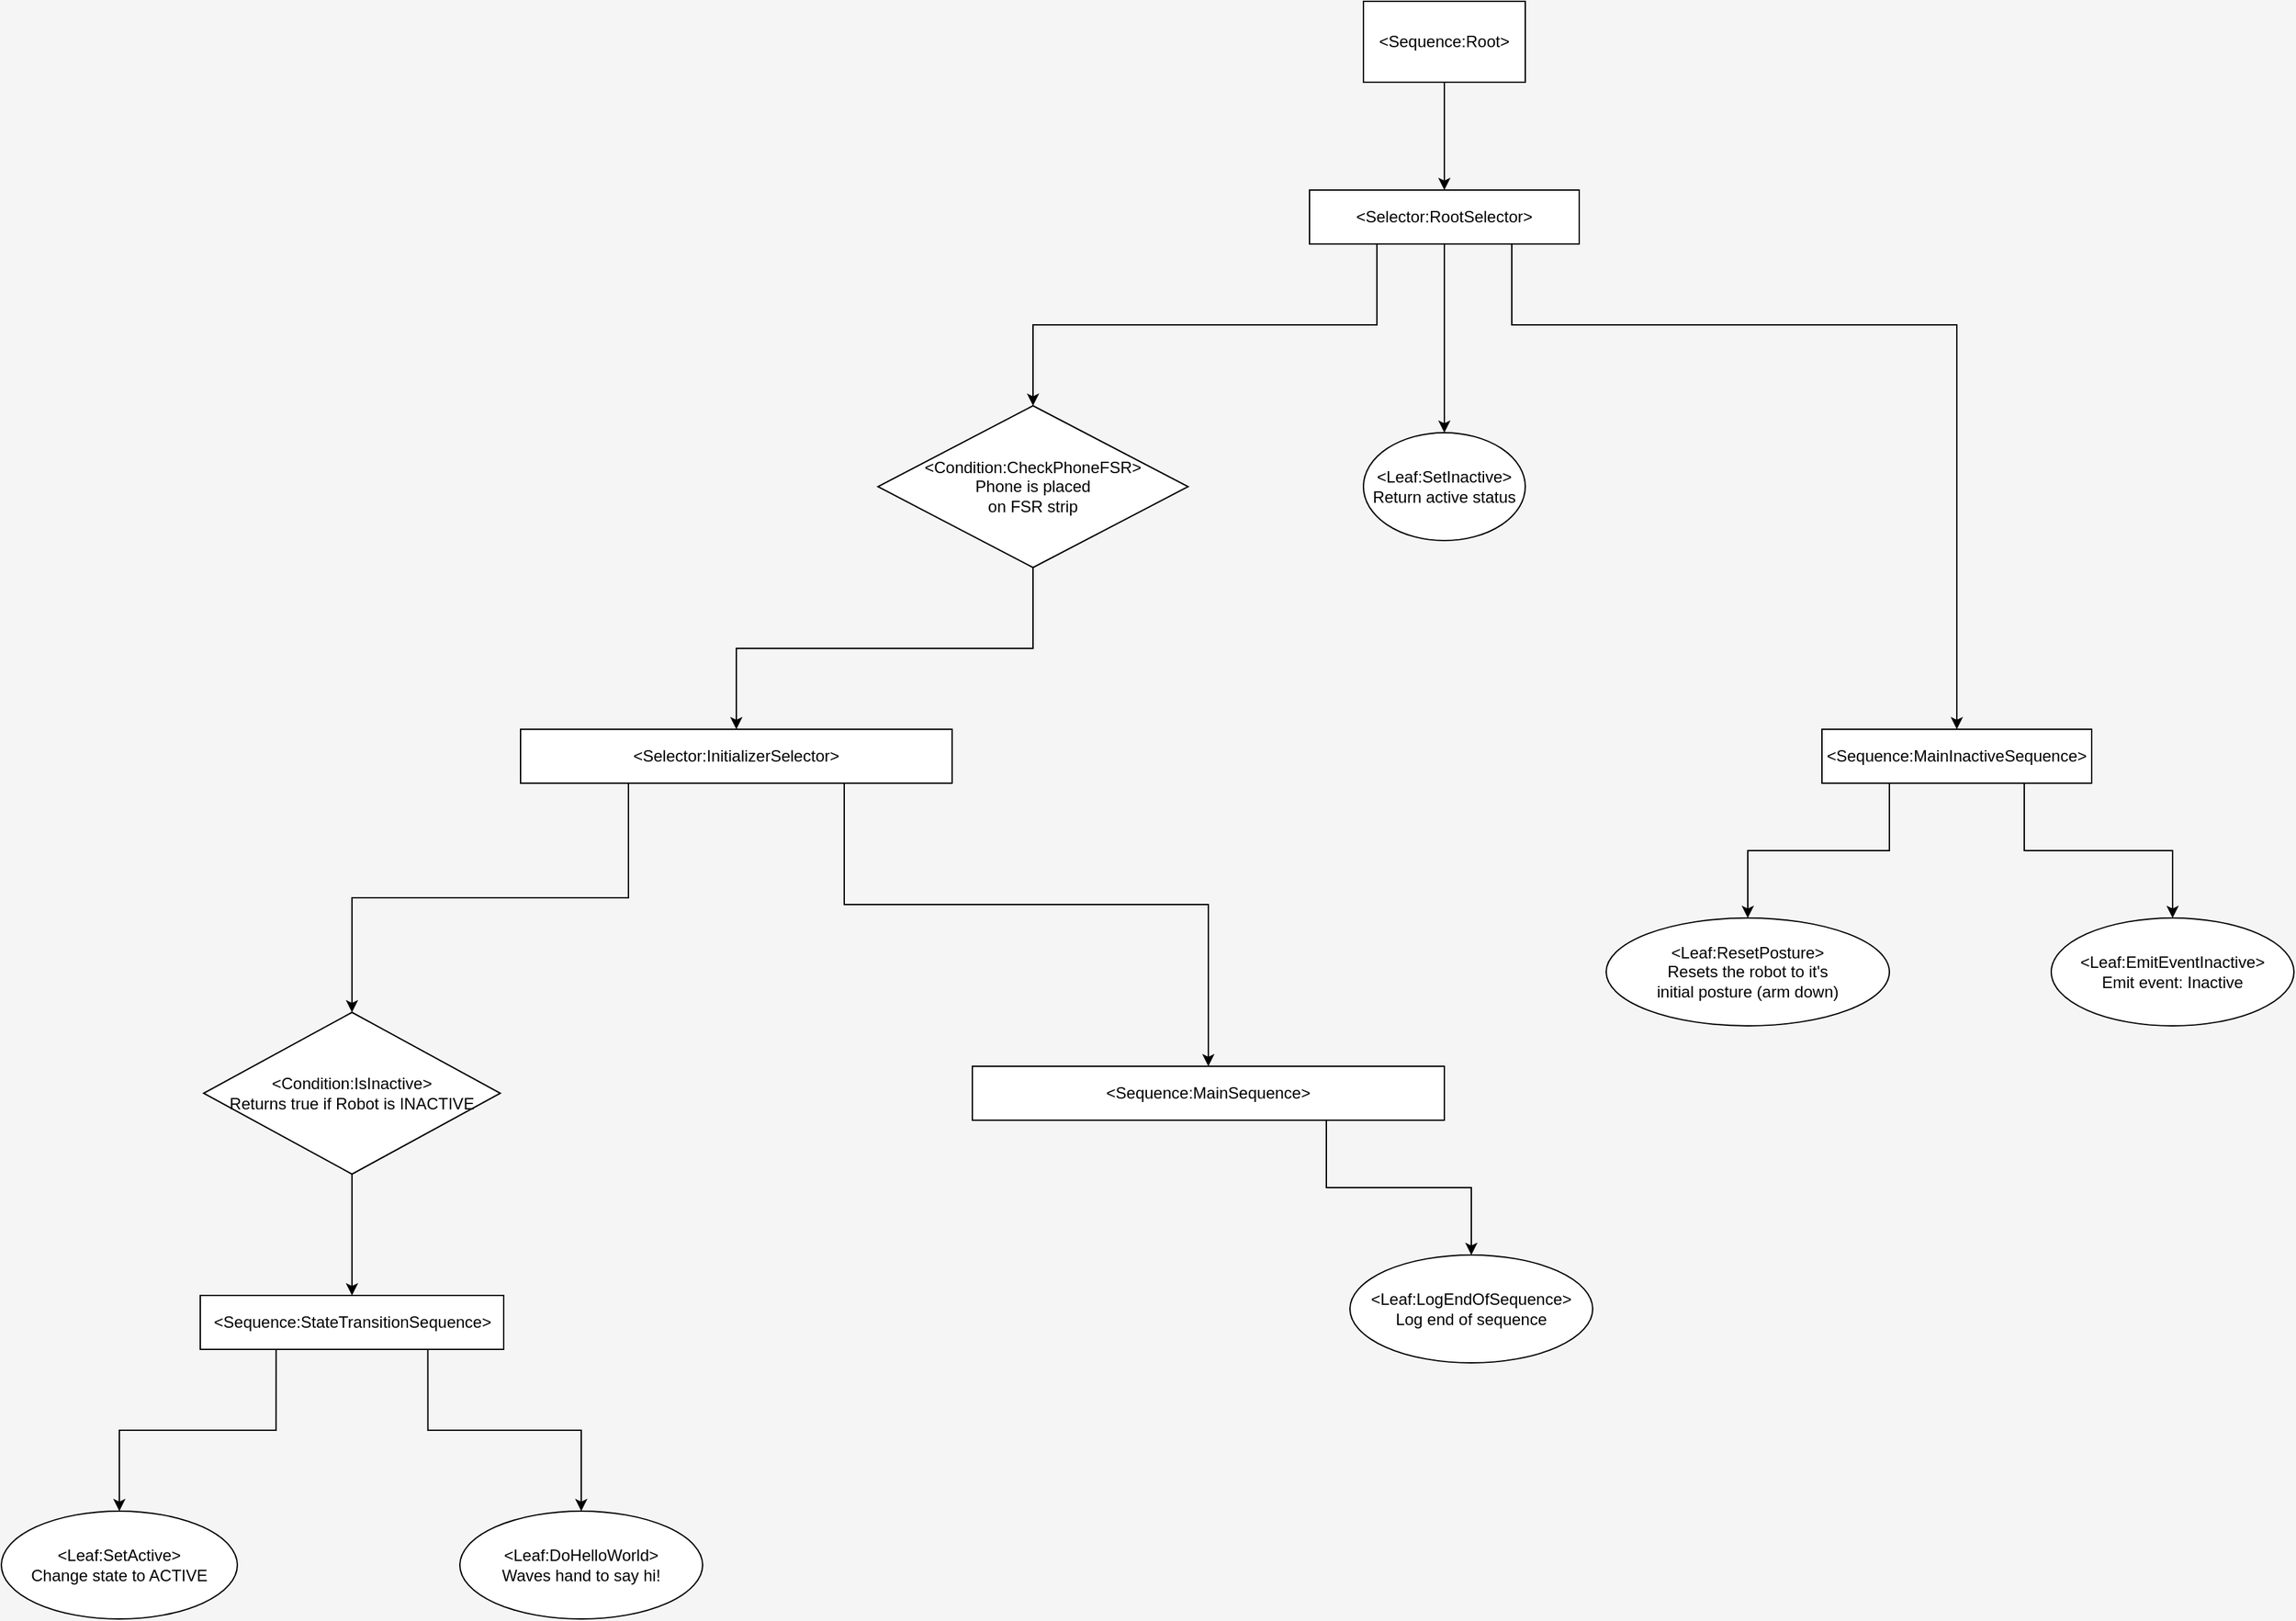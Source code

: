 <mxfile scale="1" border="20">
    <diagram id="UHCWGTYehqS4aXibi6Wu" name="Page-1">
        <mxGraphModel dx="1826" dy="659" grid="1" gridSize="10" guides="1" tooltips="1" connect="1" arrows="1" fold="1" page="1" pageScale="1" pageWidth="850" pageHeight="1100" background="#F5F5F5" math="0" shadow="0">
            <root>
                <mxCell id="0"/>
                <mxCell id="1" parent="0"/>
                <mxCell id="38" style="edgeStyle=orthogonalEdgeStyle;rounded=0;html=1;exitX=0.25;exitY=1;exitDx=0;exitDy=0;entryX=0.5;entryY=0;entryDx=0;entryDy=0;" parent="1" source="3" target="37" edge="1">
                    <mxGeometry relative="1" as="geometry"/>
                </mxCell>
                <mxCell id="45" style="edgeStyle=orthogonalEdgeStyle;rounded=0;html=1;exitX=0.5;exitY=1;exitDx=0;exitDy=0;entryX=0.5;entryY=0;entryDx=0;entryDy=0;" parent="1" source="3" target="44" edge="1">
                    <mxGeometry relative="1" as="geometry"/>
                </mxCell>
                <mxCell id="68" style="edgeStyle=orthogonalEdgeStyle;rounded=0;html=1;exitX=0.75;exitY=1;exitDx=0;exitDy=0;entryX=0.5;entryY=0;entryDx=0;entryDy=0;" parent="1" source="3" target="30" edge="1">
                    <mxGeometry relative="1" as="geometry">
                        <Array as="points">
                            <mxPoint x="430" y="340"/>
                            <mxPoint x="760" y="340"/>
                        </Array>
                    </mxGeometry>
                </mxCell>
                <mxCell id="3" value="&amp;lt;Selector:RootSelector&amp;gt;" style="rounded=0;whiteSpace=wrap;html=1;" parent="1" vertex="1">
                    <mxGeometry x="280" y="240" width="200" height="40" as="geometry"/>
                </mxCell>
                <mxCell id="34" style="edgeStyle=orthogonalEdgeStyle;rounded=0;html=1;exitX=0.25;exitY=1;exitDx=0;exitDy=0;entryX=0.5;entryY=0;entryDx=0;entryDy=0;" parent="1" source="30" target="33" edge="1">
                    <mxGeometry relative="1" as="geometry"/>
                </mxCell>
                <mxCell id="36" style="edgeStyle=orthogonalEdgeStyle;rounded=0;html=1;exitX=0.75;exitY=1;exitDx=0;exitDy=0;entryX=0.5;entryY=0;entryDx=0;entryDy=0;" parent="1" source="30" target="35" edge="1">
                    <mxGeometry relative="1" as="geometry"/>
                </mxCell>
                <mxCell id="30" value="&amp;lt;Sequence:MainInactiveSequence&amp;gt;" style="rounded=0;whiteSpace=wrap;html=1;" parent="1" vertex="1">
                    <mxGeometry x="660" y="640" width="200" height="40" as="geometry"/>
                </mxCell>
                <mxCell id="32" style="edgeStyle=orthogonalEdgeStyle;rounded=0;html=1;exitX=0.5;exitY=1;exitDx=0;exitDy=0;entryX=0.5;entryY=0;entryDx=0;entryDy=0;" parent="1" source="31" target="3" edge="1">
                    <mxGeometry relative="1" as="geometry"/>
                </mxCell>
                <mxCell id="31" value="&amp;lt;Sequence:Root&amp;gt;" style="rounded=0;whiteSpace=wrap;html=1;" parent="1" vertex="1">
                    <mxGeometry x="320" y="100" width="120" height="60" as="geometry"/>
                </mxCell>
                <mxCell id="33" value="&amp;lt;Leaf:ResetPosture&amp;gt;&lt;br&gt;Resets the robot to it's&lt;br&gt;initial posture (arm down)" style="ellipse;whiteSpace=wrap;html=1;" parent="1" vertex="1">
                    <mxGeometry x="500" y="780" width="210" height="80" as="geometry"/>
                </mxCell>
                <mxCell id="35" value="&amp;lt;Leaf:EmitEventInactive&amp;gt;&lt;br&gt;Emit event: Inactive" style="ellipse;whiteSpace=wrap;html=1;" parent="1" vertex="1">
                    <mxGeometry x="830" y="780" width="180" height="80" as="geometry"/>
                </mxCell>
                <mxCell id="66" style="edgeStyle=orthogonalEdgeStyle;rounded=0;html=1;exitX=0.5;exitY=1;exitDx=0;exitDy=0;entryX=0.5;entryY=0;entryDx=0;entryDy=0;" parent="1" source="37" target="63" edge="1">
                    <mxGeometry relative="1" as="geometry"/>
                </mxCell>
                <mxCell id="37" value="&amp;lt;Condition:CheckPhoneFSR&amp;gt;&lt;br&gt;Phone is placed&lt;br&gt;on FSR strip" style="rhombus;whiteSpace=wrap;html=1;" parent="1" vertex="1">
                    <mxGeometry x="-40" y="400" width="230" height="120" as="geometry"/>
                </mxCell>
                <mxCell id="44" value="&amp;lt;Leaf:SetInactive&amp;gt;&lt;br&gt;Return active status" style="ellipse;whiteSpace=wrap;html=1;" parent="1" vertex="1">
                    <mxGeometry x="320" y="420" width="120" height="80" as="geometry"/>
                </mxCell>
                <mxCell id="49" value="&amp;lt;Leaf:SetActive&amp;gt;&lt;br&gt;Change state to ACTIVE" style="ellipse;whiteSpace=wrap;html=1;" parent="1" vertex="1">
                    <mxGeometry x="-690" y="1220" width="175" height="80" as="geometry"/>
                </mxCell>
                <mxCell id="57" style="edgeStyle=orthogonalEdgeStyle;html=1;exitX=0.25;exitY=1;exitDx=0;exitDy=0;entryX=0.5;entryY=0;entryDx=0;entryDy=0;rounded=0;" parent="1" source="70" target="49" edge="1">
                    <mxGeometry relative="1" as="geometry"/>
                </mxCell>
                <mxCell id="50" value="&amp;lt;Sequence:MainSequence&amp;gt;" style="rounded=0;whiteSpace=wrap;html=1;" parent="1" vertex="1">
                    <mxGeometry x="30" y="890" width="350" height="40" as="geometry"/>
                </mxCell>
                <mxCell id="54" value="&amp;lt;Leaf:LogEndOfSequence&amp;gt;&lt;br&gt;Log end of sequence" style="ellipse;whiteSpace=wrap;html=1;" parent="1" vertex="1">
                    <mxGeometry x="310" y="1030" width="180" height="80" as="geometry"/>
                </mxCell>
                <mxCell id="56" style="rounded=0;html=1;exitX=0.75;exitY=1;exitDx=0;exitDy=0;entryX=0.5;entryY=0;entryDx=0;entryDy=0;edgeStyle=orthogonalEdgeStyle;" parent="1" source="50" target="54" edge="1">
                    <mxGeometry relative="1" as="geometry">
                        <mxPoint x="-313.32" y="941.56" as="sourcePoint"/>
                        <mxPoint x="-390" y="1050" as="targetPoint"/>
                    </mxGeometry>
                </mxCell>
                <mxCell id="58" value="&amp;lt;Leaf:DoHelloWorld&amp;gt;&lt;br&gt;Waves hand to say hi!" style="ellipse;whiteSpace=wrap;html=1;" parent="1" vertex="1">
                    <mxGeometry x="-350" y="1220" width="180" height="80" as="geometry"/>
                </mxCell>
                <mxCell id="71" style="edgeStyle=orthogonalEdgeStyle;rounded=0;html=1;exitX=0.5;exitY=1;exitDx=0;exitDy=0;entryX=0.5;entryY=0;entryDx=0;entryDy=0;" parent="1" source="60" target="70" edge="1">
                    <mxGeometry relative="1" as="geometry"/>
                </mxCell>
                <mxCell id="60" value="&amp;lt;Condition:IsInactive&amp;gt;&lt;br&gt;Returns true if Robot is INACTIVE" style="rhombus;whiteSpace=wrap;html=1;" parent="1" vertex="1">
                    <mxGeometry x="-540" y="850" width="220" height="120" as="geometry"/>
                </mxCell>
                <mxCell id="64" style="edgeStyle=orthogonalEdgeStyle;rounded=0;html=1;exitX=0.25;exitY=1;exitDx=0;exitDy=0;entryX=0.5;entryY=0;entryDx=0;entryDy=0;" parent="1" source="63" target="60" edge="1">
                    <mxGeometry relative="1" as="geometry"/>
                </mxCell>
                <mxCell id="65" style="edgeStyle=orthogonalEdgeStyle;rounded=0;html=1;exitX=0.75;exitY=1;exitDx=0;exitDy=0;entryX=0.5;entryY=0;entryDx=0;entryDy=0;" parent="1" source="63" target="50" edge="1">
                    <mxGeometry relative="1" as="geometry">
                        <Array as="points">
                            <mxPoint x="-65" y="770"/>
                            <mxPoint x="205" y="770"/>
                        </Array>
                    </mxGeometry>
                </mxCell>
                <mxCell id="63" value="&amp;lt;Selector:InitializerSelector&amp;gt;" style="rounded=0;whiteSpace=wrap;html=1;" parent="1" vertex="1">
                    <mxGeometry x="-305" y="640" width="320" height="40" as="geometry"/>
                </mxCell>
                <mxCell id="72" style="edgeStyle=orthogonalEdgeStyle;rounded=0;html=1;exitX=0.75;exitY=1;exitDx=0;exitDy=0;entryX=0.5;entryY=0;entryDx=0;entryDy=0;" parent="1" source="70" target="58" edge="1">
                    <mxGeometry relative="1" as="geometry"/>
                </mxCell>
                <mxCell id="70" value="&amp;lt;Sequence:StateTransitionSequence&amp;gt;" style="rounded=0;whiteSpace=wrap;html=1;" parent="1" vertex="1">
                    <mxGeometry x="-542.5" y="1060" width="225" height="40" as="geometry"/>
                </mxCell>
            </root>
        </mxGraphModel>
    </diagram>
</mxfile>